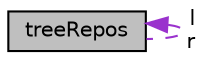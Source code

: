 digraph "treeRepos"
{
 // LATEX_PDF_SIZE
  edge [fontname="Helvetica",fontsize="10",labelfontname="Helvetica",labelfontsize="10"];
  node [fontname="Helvetica",fontsize="10",shape=record];
  Node1 [label="treeRepos",height=0.2,width=0.4,color="black", fillcolor="grey75", style="filled", fontcolor="black",tooltip="Definição da árvore binária ordenada por id, com a componente message."];
  Node1 -> Node1 [dir="back",color="darkorchid3",fontsize="10",style="dashed",label=" l\nr" ,fontname="Helvetica"];
}
